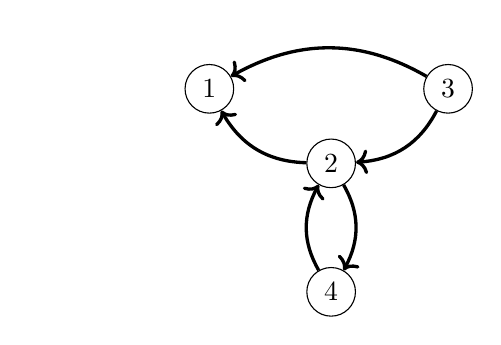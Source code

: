 \usetikzlibrary{positioning,fit,backgrounds,arrows,shapes,calc,bending}

\begin{tikzpicture}[]
\node (A) at (0,0) [circle,draw,align = center] {$1$};
\node (B) [below right =0.5cm and 1.1cm of A,circle,draw, align=center] {$2$};
\node (C) [right= 2.4 cmof A,circle,draw,align = center] {$3$};
\node (D) [below = of B, circle,draw,align = center] {$4$};

\draw[->,very thick, bend left] (B) to node[above] {} (A);
\draw[->,very thick, bend right] (C) to node[above] {} (A);
\draw[->,very thick, bend left] (C) to node[above] {} (B);
\draw[->,very thick, bend left] (B) to node[right] {} (D);
\draw[->,very thick,bend left] (D) to node[left] {} (B);
%\draw[<->, thick] (A) to[out=45, in=135] (C);

%\tikz[circle]{\node [draw] (s) {};\node [draw] (a) [right=of s] {} edge (s);\node [draw] (b) [right=of a] {} edge (a);\node [draw] (t) [right=of b] {} edge (b);}
\end{tikzpicture}